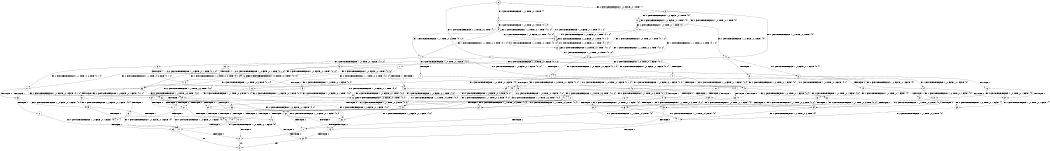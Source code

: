 digraph BCG {
size = "7, 10.5";
center = TRUE;
node [shape = circle];
0 [peripheries = 2];
0 -> 1 [label = "EX !1 !ATOMIC_EXCH_BRANCH (1, +1, TRUE, +0, 2, TRUE) !{}"];
0 -> 2 [label = "EX !2 !ATOMIC_EXCH_BRANCH (1, +0, TRUE, +0, 1, TRUE) !{}"];
0 -> 3 [label = "EX !0 !ATOMIC_EXCH_BRANCH (1, +0, FALSE, +0, 1, TRUE) !{}"];
1 -> 4 [label = "TERMINATE !1"];
1 -> 5 [label = "EX !2 !ATOMIC_EXCH_BRANCH (1, +0, TRUE, +0, 1, FALSE) !{0, 1}"];
1 -> 6 [label = "EX !0 !ATOMIC_EXCH_BRANCH (1, +0, FALSE, +0, 1, FALSE) !{0, 1}"];
2 -> 7 [label = "EX !1 !ATOMIC_EXCH_BRANCH (1, +1, TRUE, +0, 2, TRUE) !{0, 1, 2}"];
2 -> 8 [label = "EX !0 !ATOMIC_EXCH_BRANCH (1, +0, FALSE, +0, 1, TRUE) !{0, 1, 2}"];
2 -> 9 [label = "EX !2 !ATOMIC_EXCH_BRANCH (1, +0, TRUE, +0, 1, TRUE) !{0, 1, 2}"];
3 -> 10 [label = "EX !1 !ATOMIC_EXCH_BRANCH (1, +1, TRUE, +0, 2, TRUE) !{0}"];
3 -> 11 [label = "EX !2 !ATOMIC_EXCH_BRANCH (1, +0, TRUE, +0, 1, TRUE) !{0}"];
3 -> 12 [label = "EX !0 !ATOMIC_EXCH_BRANCH (1, +0, FALSE, +0, 1, TRUE) !{0}"];
4 -> 13 [label = "EX !2 !ATOMIC_EXCH_BRANCH (1, +0, TRUE, +0, 1, FALSE) !{0}"];
4 -> 14 [label = "EX !0 !ATOMIC_EXCH_BRANCH (1, +0, FALSE, +0, 1, FALSE) !{0}"];
5 -> 15 [label = "TERMINATE !1"];
5 -> 16 [label = "EX !0 !ATOMIC_EXCH_BRANCH (1, +0, FALSE, +0, 1, TRUE) !{0, 1, 2}"];
5 -> 17 [label = "EX !2 !ATOMIC_EXCH_BRANCH (1, +1, TRUE, +0, 3, TRUE) !{0, 1, 2}"];
6 -> 18 [label = "TERMINATE !1"];
6 -> 19 [label = "TERMINATE !0"];
6 -> 20 [label = "EX !2 !ATOMIC_EXCH_BRANCH (1, +0, TRUE, +0, 1, FALSE) !{0, 1}"];
7 -> 21 [label = "TERMINATE !1"];
7 -> 22 [label = "EX !0 !ATOMIC_EXCH_BRANCH (1, +0, FALSE, +0, 1, FALSE) !{0, 1, 2}"];
7 -> 23 [label = "EX !2 !ATOMIC_EXCH_BRANCH (1, +0, TRUE, +0, 1, FALSE) !{0, 1, 2}"];
8 -> 24 [label = "EX !1 !ATOMIC_EXCH_BRANCH (1, +1, TRUE, +0, 2, TRUE) !{0, 1, 2}"];
8 -> 25 [label = "EX !2 !ATOMIC_EXCH_BRANCH (1, +0, TRUE, +0, 1, TRUE) !{0, 1, 2}"];
8 -> 8 [label = "EX !0 !ATOMIC_EXCH_BRANCH (1, +0, FALSE, +0, 1, TRUE) !{0, 1, 2}"];
9 -> 7 [label = "EX !1 !ATOMIC_EXCH_BRANCH (1, +1, TRUE, +0, 2, TRUE) !{0, 1, 2}"];
9 -> 8 [label = "EX !0 !ATOMIC_EXCH_BRANCH (1, +0, FALSE, +0, 1, TRUE) !{0, 1, 2}"];
9 -> 9 [label = "EX !2 !ATOMIC_EXCH_BRANCH (1, +0, TRUE, +0, 1, TRUE) !{0, 1, 2}"];
10 -> 26 [label = "TERMINATE !1"];
10 -> 27 [label = "EX !2 !ATOMIC_EXCH_BRANCH (1, +0, TRUE, +0, 1, FALSE) !{0, 1}"];
10 -> 6 [label = "EX !0 !ATOMIC_EXCH_BRANCH (1, +0, FALSE, +0, 1, FALSE) !{0, 1}"];
11 -> 24 [label = "EX !1 !ATOMIC_EXCH_BRANCH (1, +1, TRUE, +0, 2, TRUE) !{0, 1, 2}"];
11 -> 25 [label = "EX !2 !ATOMIC_EXCH_BRANCH (1, +0, TRUE, +0, 1, TRUE) !{0, 1, 2}"];
11 -> 8 [label = "EX !0 !ATOMIC_EXCH_BRANCH (1, +0, FALSE, +0, 1, TRUE) !{0, 1, 2}"];
12 -> 10 [label = "EX !1 !ATOMIC_EXCH_BRANCH (1, +1, TRUE, +0, 2, TRUE) !{0}"];
12 -> 11 [label = "EX !2 !ATOMIC_EXCH_BRANCH (1, +0, TRUE, +0, 1, TRUE) !{0}"];
12 -> 12 [label = "EX !0 !ATOMIC_EXCH_BRANCH (1, +0, FALSE, +0, 1, TRUE) !{0}"];
13 -> 28 [label = "EX !0 !ATOMIC_EXCH_BRANCH (1, +0, FALSE, +0, 1, TRUE) !{0, 2}"];
13 -> 29 [label = "EX !2 !ATOMIC_EXCH_BRANCH (1, +1, TRUE, +0, 3, TRUE) !{0, 2}"];
14 -> 30 [label = "TERMINATE !0"];
14 -> 31 [label = "EX !2 !ATOMIC_EXCH_BRANCH (1, +0, TRUE, +0, 1, FALSE) !{0}"];
15 -> 28 [label = "EX !0 !ATOMIC_EXCH_BRANCH (1, +0, FALSE, +0, 1, TRUE) !{0, 2}"];
15 -> 29 [label = "EX !2 !ATOMIC_EXCH_BRANCH (1, +1, TRUE, +0, 3, TRUE) !{0, 2}"];
16 -> 32 [label = "TERMINATE !1"];
16 -> 33 [label = "EX !2 !ATOMIC_EXCH_BRANCH (1, +1, TRUE, +0, 3, TRUE) !{0, 1, 2}"];
16 -> 16 [label = "EX !0 !ATOMIC_EXCH_BRANCH (1, +0, FALSE, +0, 1, TRUE) !{0, 1, 2}"];
17 -> 34 [label = "TERMINATE !1"];
17 -> 35 [label = "TERMINATE !2"];
17 -> 36 [label = "EX !0 !ATOMIC_EXCH_BRANCH (1, +0, FALSE, +0, 1, FALSE) !{0, 1, 2}"];
18 -> 30 [label = "TERMINATE !0"];
18 -> 31 [label = "EX !2 !ATOMIC_EXCH_BRANCH (1, +0, TRUE, +0, 1, FALSE) !{0}"];
19 -> 37 [label = "TERMINATE !1"];
19 -> 38 [label = "EX !2 !ATOMIC_EXCH_BRANCH (1, +0, TRUE, +0, 1, FALSE) !{1}"];
20 -> 39 [label = "TERMINATE !1"];
20 -> 40 [label = "TERMINATE !0"];
20 -> 41 [label = "EX !2 !ATOMIC_EXCH_BRANCH (1, +1, TRUE, +0, 3, TRUE) !{0, 1, 2}"];
21 -> 42 [label = "EX !0 !ATOMIC_EXCH_BRANCH (1, +0, FALSE, +0, 1, FALSE) !{0, 2}"];
21 -> 43 [label = "EX !2 !ATOMIC_EXCH_BRANCH (1, +0, TRUE, +0, 1, FALSE) !{0, 2}"];
22 -> 44 [label = "TERMINATE !1"];
22 -> 45 [label = "TERMINATE !0"];
22 -> 46 [label = "EX !2 !ATOMIC_EXCH_BRANCH (1, +0, TRUE, +0, 1, FALSE) !{0, 1, 2}"];
23 -> 15 [label = "TERMINATE !1"];
23 -> 16 [label = "EX !0 !ATOMIC_EXCH_BRANCH (1, +0, FALSE, +0, 1, TRUE) !{0, 1, 2}"];
23 -> 17 [label = "EX !2 !ATOMIC_EXCH_BRANCH (1, +1, TRUE, +0, 3, TRUE) !{0, 1, 2}"];
24 -> 47 [label = "TERMINATE !1"];
24 -> 48 [label = "EX !2 !ATOMIC_EXCH_BRANCH (1, +0, TRUE, +0, 1, FALSE) !{0, 1, 2}"];
24 -> 22 [label = "EX !0 !ATOMIC_EXCH_BRANCH (1, +0, FALSE, +0, 1, FALSE) !{0, 1, 2}"];
25 -> 24 [label = "EX !1 !ATOMIC_EXCH_BRANCH (1, +1, TRUE, +0, 2, TRUE) !{0, 1, 2}"];
25 -> 25 [label = "EX !2 !ATOMIC_EXCH_BRANCH (1, +0, TRUE, +0, 1, TRUE) !{0, 1, 2}"];
25 -> 8 [label = "EX !0 !ATOMIC_EXCH_BRANCH (1, +0, FALSE, +0, 1, TRUE) !{0, 1, 2}"];
26 -> 49 [label = "EX !2 !ATOMIC_EXCH_BRANCH (1, +0, TRUE, +0, 1, FALSE) !{0}"];
26 -> 14 [label = "EX !0 !ATOMIC_EXCH_BRANCH (1, +0, FALSE, +0, 1, FALSE) !{0}"];
27 -> 32 [label = "TERMINATE !1"];
27 -> 33 [label = "EX !2 !ATOMIC_EXCH_BRANCH (1, +1, TRUE, +0, 3, TRUE) !{0, 1, 2}"];
27 -> 16 [label = "EX !0 !ATOMIC_EXCH_BRANCH (1, +0, FALSE, +0, 1, TRUE) !{0, 1, 2}"];
28 -> 50 [label = "EX !2 !ATOMIC_EXCH_BRANCH (1, +1, TRUE, +0, 3, TRUE) !{0, 2}"];
28 -> 28 [label = "EX !0 !ATOMIC_EXCH_BRANCH (1, +0, FALSE, +0, 1, TRUE) !{0, 2}"];
29 -> 51 [label = "TERMINATE !2"];
29 -> 52 [label = "EX !0 !ATOMIC_EXCH_BRANCH (1, +0, FALSE, +0, 1, FALSE) !{0, 2}"];
30 -> 53 [label = "EX !2 !ATOMIC_EXCH_BRANCH (1, +0, TRUE, +0, 1, FALSE) !{}"];
31 -> 54 [label = "TERMINATE !0"];
31 -> 55 [label = "EX !2 !ATOMIC_EXCH_BRANCH (1, +1, TRUE, +0, 3, TRUE) !{0, 2}"];
32 -> 50 [label = "EX !2 !ATOMIC_EXCH_BRANCH (1, +1, TRUE, +0, 3, TRUE) !{0, 2}"];
32 -> 28 [label = "EX !0 !ATOMIC_EXCH_BRANCH (1, +0, FALSE, +0, 1, TRUE) !{0, 2}"];
33 -> 56 [label = "TERMINATE !1"];
33 -> 57 [label = "TERMINATE !2"];
33 -> 36 [label = "EX !0 !ATOMIC_EXCH_BRANCH (1, +0, FALSE, +0, 1, FALSE) !{0, 1, 2}"];
34 -> 51 [label = "TERMINATE !2"];
34 -> 52 [label = "EX !0 !ATOMIC_EXCH_BRANCH (1, +0, FALSE, +0, 1, FALSE) !{0, 2}"];
35 -> 58 [label = "TERMINATE !1"];
35 -> 59 [label = "EX !0 !ATOMIC_EXCH_BRANCH (1, +0, FALSE, +0, 1, FALSE) !{0, 1}"];
36 -> 60 [label = "TERMINATE !1"];
36 -> 61 [label = "TERMINATE !2"];
36 -> 62 [label = "TERMINATE !0"];
37 -> 53 [label = "EX !2 !ATOMIC_EXCH_BRANCH (1, +0, TRUE, +0, 1, FALSE) !{}"];
38 -> 63 [label = "TERMINATE !1"];
38 -> 64 [label = "EX !2 !ATOMIC_EXCH_BRANCH (1, +1, TRUE, +0, 3, TRUE) !{1, 2}"];
39 -> 54 [label = "TERMINATE !0"];
39 -> 55 [label = "EX !2 !ATOMIC_EXCH_BRANCH (1, +1, TRUE, +0, 3, TRUE) !{0, 2}"];
40 -> 63 [label = "TERMINATE !1"];
40 -> 64 [label = "EX !2 !ATOMIC_EXCH_BRANCH (1, +1, TRUE, +0, 3, TRUE) !{1, 2}"];
41 -> 60 [label = "TERMINATE !1"];
41 -> 61 [label = "TERMINATE !2"];
41 -> 62 [label = "TERMINATE !0"];
42 -> 65 [label = "TERMINATE !0"];
42 -> 66 [label = "EX !2 !ATOMIC_EXCH_BRANCH (1, +0, TRUE, +0, 1, FALSE) !{0, 2}"];
43 -> 28 [label = "EX !0 !ATOMIC_EXCH_BRANCH (1, +0, FALSE, +0, 1, TRUE) !{0, 2}"];
43 -> 29 [label = "EX !2 !ATOMIC_EXCH_BRANCH (1, +1, TRUE, +0, 3, TRUE) !{0, 2}"];
44 -> 65 [label = "TERMINATE !0"];
44 -> 66 [label = "EX !2 !ATOMIC_EXCH_BRANCH (1, +0, TRUE, +0, 1, FALSE) !{0, 2}"];
45 -> 67 [label = "TERMINATE !1"];
45 -> 68 [label = "EX !2 !ATOMIC_EXCH_BRANCH (1, +0, TRUE, +0, 1, FALSE) !{1, 2}"];
46 -> 39 [label = "TERMINATE !1"];
46 -> 40 [label = "TERMINATE !0"];
46 -> 41 [label = "EX !2 !ATOMIC_EXCH_BRANCH (1, +1, TRUE, +0, 3, TRUE) !{0, 1, 2}"];
47 -> 69 [label = "EX !2 !ATOMIC_EXCH_BRANCH (1, +0, TRUE, +0, 1, FALSE) !{0, 2}"];
47 -> 42 [label = "EX !0 !ATOMIC_EXCH_BRANCH (1, +0, FALSE, +0, 1, FALSE) !{0, 2}"];
48 -> 32 [label = "TERMINATE !1"];
48 -> 33 [label = "EX !2 !ATOMIC_EXCH_BRANCH (1, +1, TRUE, +0, 3, TRUE) !{0, 1, 2}"];
48 -> 16 [label = "EX !0 !ATOMIC_EXCH_BRANCH (1, +0, FALSE, +0, 1, TRUE) !{0, 1, 2}"];
49 -> 50 [label = "EX !2 !ATOMIC_EXCH_BRANCH (1, +1, TRUE, +0, 3, TRUE) !{0, 2}"];
49 -> 28 [label = "EX !0 !ATOMIC_EXCH_BRANCH (1, +0, FALSE, +0, 1, TRUE) !{0, 2}"];
50 -> 70 [label = "TERMINATE !2"];
50 -> 52 [label = "EX !0 !ATOMIC_EXCH_BRANCH (1, +0, FALSE, +0, 1, FALSE) !{0, 2}"];
51 -> 71 [label = "EX !0 !ATOMIC_EXCH_BRANCH (1, +0, FALSE, +0, 1, FALSE) !{0}"];
52 -> 72 [label = "TERMINATE !2"];
52 -> 73 [label = "TERMINATE !0"];
53 -> 74 [label = "EX !2 !ATOMIC_EXCH_BRANCH (1, +1, TRUE, +0, 3, TRUE) !{2}"];
54 -> 74 [label = "EX !2 !ATOMIC_EXCH_BRANCH (1, +1, TRUE, +0, 3, TRUE) !{2}"];
55 -> 72 [label = "TERMINATE !2"];
55 -> 73 [label = "TERMINATE !0"];
56 -> 70 [label = "TERMINATE !2"];
56 -> 52 [label = "EX !0 !ATOMIC_EXCH_BRANCH (1, +0, FALSE, +0, 1, FALSE) !{0, 2}"];
57 -> 75 [label = "TERMINATE !1"];
57 -> 59 [label = "EX !0 !ATOMIC_EXCH_BRANCH (1, +0, FALSE, +0, 1, FALSE) !{0, 1}"];
58 -> 71 [label = "EX !0 !ATOMIC_EXCH_BRANCH (1, +0, FALSE, +0, 1, FALSE) !{0}"];
59 -> 76 [label = "TERMINATE !1"];
59 -> 77 [label = "TERMINATE !0"];
60 -> 72 [label = "TERMINATE !2"];
60 -> 73 [label = "TERMINATE !0"];
61 -> 76 [label = "TERMINATE !1"];
61 -> 77 [label = "TERMINATE !0"];
62 -> 78 [label = "TERMINATE !1"];
62 -> 79 [label = "TERMINATE !2"];
63 -> 74 [label = "EX !2 !ATOMIC_EXCH_BRANCH (1, +1, TRUE, +0, 3, TRUE) !{2}"];
64 -> 78 [label = "TERMINATE !1"];
64 -> 79 [label = "TERMINATE !2"];
65 -> 80 [label = "EX !2 !ATOMIC_EXCH_BRANCH (1, +0, TRUE, +0, 1, FALSE) !{2}"];
66 -> 54 [label = "TERMINATE !0"];
66 -> 55 [label = "EX !2 !ATOMIC_EXCH_BRANCH (1, +1, TRUE, +0, 3, TRUE) !{0, 2}"];
67 -> 80 [label = "EX !2 !ATOMIC_EXCH_BRANCH (1, +0, TRUE, +0, 1, FALSE) !{2}"];
68 -> 63 [label = "TERMINATE !1"];
68 -> 64 [label = "EX !2 !ATOMIC_EXCH_BRANCH (1, +1, TRUE, +0, 3, TRUE) !{1, 2}"];
69 -> 50 [label = "EX !2 !ATOMIC_EXCH_BRANCH (1, +1, TRUE, +0, 3, TRUE) !{0, 2}"];
69 -> 28 [label = "EX !0 !ATOMIC_EXCH_BRANCH (1, +0, FALSE, +0, 1, TRUE) !{0, 2}"];
70 -> 71 [label = "EX !0 !ATOMIC_EXCH_BRANCH (1, +0, FALSE, +0, 1, FALSE) !{0}"];
71 -> 81 [label = "TERMINATE !0"];
72 -> 81 [label = "TERMINATE !0"];
73 -> 82 [label = "TERMINATE !2"];
74 -> 82 [label = "TERMINATE !2"];
75 -> 71 [label = "EX !0 !ATOMIC_EXCH_BRANCH (1, +0, FALSE, +0, 1, FALSE) !{0}"];
76 -> 81 [label = "TERMINATE !0"];
77 -> 83 [label = "TERMINATE !1"];
78 -> 82 [label = "TERMINATE !2"];
79 -> 83 [label = "TERMINATE !1"];
80 -> 74 [label = "EX !2 !ATOMIC_EXCH_BRANCH (1, +1, TRUE, +0, 3, TRUE) !{2}"];
81 -> 84 [label = "exit"];
82 -> 84 [label = "exit"];
83 -> 84 [label = "exit"];
}
